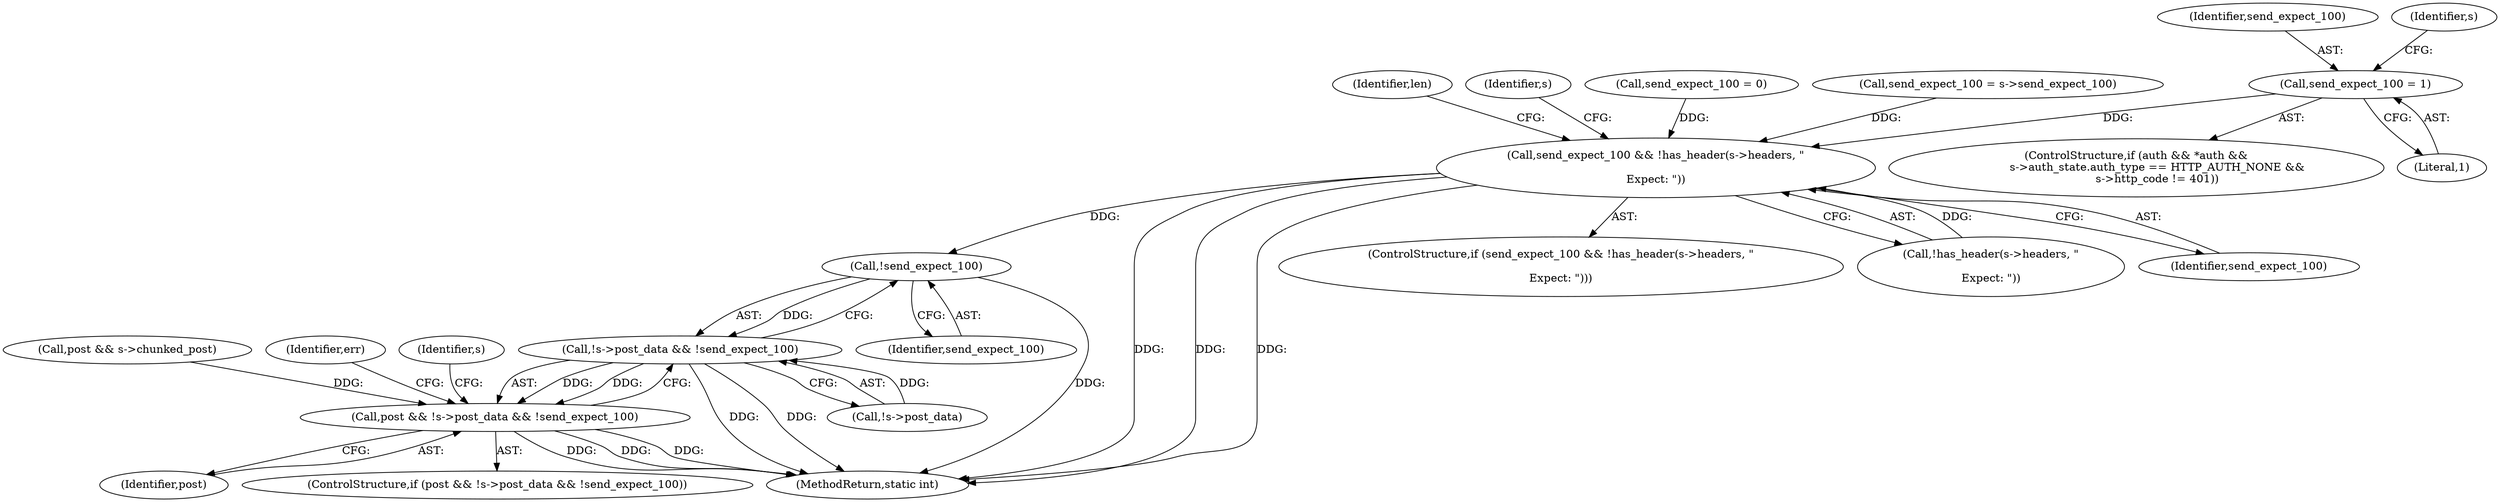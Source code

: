 digraph "0_FFmpeg_2a05c8f813de6f2278827734bf8102291e7484aa_0@API" {
"1000240" [label="(Call,send_expect_100 = 1)"];
"1000359" [label="(Call,send_expect_100 && !has_header(s->headers, \"\r\nExpect: \"))"];
"1000695" [label="(Call,!send_expect_100)"];
"1000690" [label="(Call,!s->post_data && !send_expect_100)"];
"1000688" [label="(Call,post && !s->post_data && !send_expect_100)"];
"1000361" [label="(Call,!has_header(s->headers, \"\r\nExpect: \"))"];
"1000241" [label="(Identifier,send_expect_100)"];
"1000359" [label="(Call,send_expect_100 && !has_header(s->headers, \"\r\nExpect: \"))"];
"1000696" [label="(Identifier,send_expect_100)"];
"1000573" [label="(Call,post && s->chunked_post)"];
"1000745" [label="(MethodReturn,static int)"];
"1000368" [label="(Identifier,len)"];
"1000708" [label="(Identifier,err)"];
"1000695" [label="(Call,!send_expect_100)"];
"1000240" [label="(Call,send_expect_100 = 1)"];
"1000689" [label="(Identifier,post)"];
"1000690" [label="(Call,!s->post_data && !send_expect_100)"];
"1000687" [label="(ControlStructure,if (post && !s->post_data && !send_expect_100))"];
"1000382" [label="(Identifier,s)"];
"1000358" [label="(ControlStructure,if (send_expect_100 && !has_header(s->headers, \"\r\nExpect: \")))"];
"1000221" [label="(ControlStructure,if (auth && *auth &&\n            s->auth_state.auth_type == HTTP_AUTH_NONE &&\n            s->http_code != 401))"];
"1000242" [label="(Literal,1)"];
"1000149" [label="(Call,send_expect_100 = 0)"];
"1000691" [label="(Call,!s->post_data)"];
"1000360" [label="(Identifier,send_expect_100)"];
"1000216" [label="(Call,send_expect_100 = s->send_expect_100)"];
"1000246" [label="(Identifier,s)"];
"1000688" [label="(Call,post && !s->post_data && !send_expect_100)"];
"1000700" [label="(Identifier,s)"];
"1000240" -> "1000221"  [label="AST: "];
"1000240" -> "1000242"  [label="CFG: "];
"1000241" -> "1000240"  [label="AST: "];
"1000242" -> "1000240"  [label="AST: "];
"1000246" -> "1000240"  [label="CFG: "];
"1000240" -> "1000359"  [label="DDG: "];
"1000359" -> "1000358"  [label="AST: "];
"1000359" -> "1000360"  [label="CFG: "];
"1000359" -> "1000361"  [label="CFG: "];
"1000360" -> "1000359"  [label="AST: "];
"1000361" -> "1000359"  [label="AST: "];
"1000368" -> "1000359"  [label="CFG: "];
"1000382" -> "1000359"  [label="CFG: "];
"1000359" -> "1000745"  [label="DDG: "];
"1000359" -> "1000745"  [label="DDG: "];
"1000359" -> "1000745"  [label="DDG: "];
"1000216" -> "1000359"  [label="DDG: "];
"1000149" -> "1000359"  [label="DDG: "];
"1000361" -> "1000359"  [label="DDG: "];
"1000359" -> "1000695"  [label="DDG: "];
"1000695" -> "1000690"  [label="AST: "];
"1000695" -> "1000696"  [label="CFG: "];
"1000696" -> "1000695"  [label="AST: "];
"1000690" -> "1000695"  [label="CFG: "];
"1000695" -> "1000745"  [label="DDG: "];
"1000695" -> "1000690"  [label="DDG: "];
"1000690" -> "1000688"  [label="AST: "];
"1000690" -> "1000691"  [label="CFG: "];
"1000691" -> "1000690"  [label="AST: "];
"1000688" -> "1000690"  [label="CFG: "];
"1000690" -> "1000745"  [label="DDG: "];
"1000690" -> "1000745"  [label="DDG: "];
"1000690" -> "1000688"  [label="DDG: "];
"1000690" -> "1000688"  [label="DDG: "];
"1000691" -> "1000690"  [label="DDG: "];
"1000688" -> "1000687"  [label="AST: "];
"1000688" -> "1000689"  [label="CFG: "];
"1000689" -> "1000688"  [label="AST: "];
"1000700" -> "1000688"  [label="CFG: "];
"1000708" -> "1000688"  [label="CFG: "];
"1000688" -> "1000745"  [label="DDG: "];
"1000688" -> "1000745"  [label="DDG: "];
"1000688" -> "1000745"  [label="DDG: "];
"1000573" -> "1000688"  [label="DDG: "];
}
